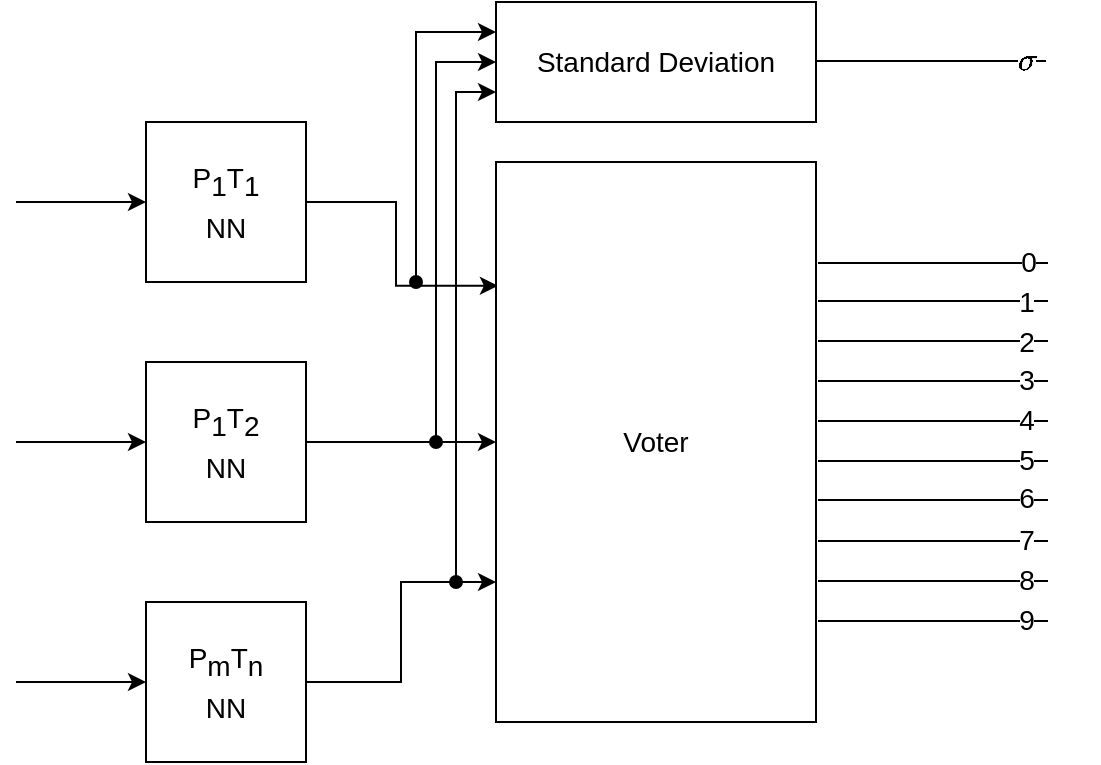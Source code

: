 <mxfile version="14.5.1" type="device"><diagram id="zeLVNS-zyTPiS4CfNWME" name="Page-1"><mxGraphModel dx="1106" dy="814" grid="1" gridSize="10" guides="1" tooltips="1" connect="1" arrows="1" fold="1" page="1" pageScale="1" pageWidth="850" pageHeight="1100" math="1" shadow="0"><root><mxCell id="0"/><mxCell id="1" parent="0"/><mxCell id="vd_s5nYqY-DfPZqU7Rta-11" style="edgeStyle=orthogonalEdgeStyle;rounded=0;orthogonalLoop=1;jettySize=auto;html=1;exitX=1;exitY=0.5;exitDx=0;exitDy=0;entryX=0.006;entryY=0.221;entryDx=0;entryDy=0;entryPerimeter=0;fontSize=14;" parent="1" source="vd_s5nYqY-DfPZqU7Rta-1" target="vd_s5nYqY-DfPZqU7Rta-7" edge="1"><mxGeometry relative="1" as="geometry"><Array as="points"><mxPoint x="310" y="200"/><mxPoint x="310" y="242"/></Array></mxGeometry></mxCell><mxCell id="vd_s5nYqY-DfPZqU7Rta-1" value="P&lt;sub style=&quot;font-size: 14px&quot;&gt;1&lt;/sub&gt;T&lt;sub style=&quot;font-size: 14px&quot;&gt;1&lt;br&gt;NN&lt;br&gt;&lt;/sub&gt;" style="whiteSpace=wrap;html=1;aspect=fixed;fontSize=14;" parent="1" vertex="1"><mxGeometry x="185" y="160" width="80" height="80" as="geometry"/></mxCell><mxCell id="vd_s5nYqY-DfPZqU7Rta-9" style="edgeStyle=orthogonalEdgeStyle;rounded=0;orthogonalLoop=1;jettySize=auto;html=1;exitX=1;exitY=0.5;exitDx=0;exitDy=0;fontSize=14;" parent="1" source="vd_s5nYqY-DfPZqU7Rta-2" target="vd_s5nYqY-DfPZqU7Rta-7" edge="1"><mxGeometry relative="1" as="geometry"/></mxCell><mxCell id="vd_s5nYqY-DfPZqU7Rta-2" value="P&lt;sub style=&quot;font-size: 14px&quot;&gt;1&lt;/sub&gt;T&lt;sub style=&quot;font-size: 14px&quot;&gt;2&lt;br&gt;NN&lt;br&gt;&lt;/sub&gt;" style="whiteSpace=wrap;html=1;aspect=fixed;fontSize=14;" parent="1" vertex="1"><mxGeometry x="185" y="280" width="80" height="80" as="geometry"/></mxCell><mxCell id="vd_s5nYqY-DfPZqU7Rta-10" style="edgeStyle=orthogonalEdgeStyle;rounded=0;orthogonalLoop=1;jettySize=auto;html=1;exitX=1;exitY=0.5;exitDx=0;exitDy=0;entryX=0;entryY=0.75;entryDx=0;entryDy=0;fontSize=14;" parent="1" source="vd_s5nYqY-DfPZqU7Rta-3" target="vd_s5nYqY-DfPZqU7Rta-7" edge="1"><mxGeometry relative="1" as="geometry"/></mxCell><mxCell id="vd_s5nYqY-DfPZqU7Rta-3" value="P&lt;sub style=&quot;font-size: 14px&quot;&gt;m&lt;/sub&gt;T&lt;sub style=&quot;font-size: 14px&quot;&gt;n&lt;br&gt;NN&lt;br&gt;&lt;/sub&gt;" style="whiteSpace=wrap;html=1;aspect=fixed;fontSize=14;" parent="1" vertex="1"><mxGeometry x="185" y="400" width="80" height="80" as="geometry"/></mxCell><mxCell id="vd_s5nYqY-DfPZqU7Rta-4" value="" style="endArrow=classic;html=1;entryX=0;entryY=0.5;entryDx=0;entryDy=0;fontSize=14;endFill=1;" parent="1" target="vd_s5nYqY-DfPZqU7Rta-1" edge="1"><mxGeometry width="50" height="50" relative="1" as="geometry"><mxPoint x="120" y="200" as="sourcePoint"/><mxPoint x="450" y="390" as="targetPoint"/></mxGeometry></mxCell><mxCell id="vd_s5nYqY-DfPZqU7Rta-5" value="" style="endArrow=classic;html=1;entryX=0;entryY=0.5;entryDx=0;entryDy=0;fontSize=14;endFill=1;" parent="1" target="vd_s5nYqY-DfPZqU7Rta-2" edge="1"><mxGeometry width="50" height="50" relative="1" as="geometry"><mxPoint x="120" y="320" as="sourcePoint"/><mxPoint x="150" y="300" as="targetPoint"/></mxGeometry></mxCell><mxCell id="vd_s5nYqY-DfPZqU7Rta-6" value="" style="endArrow=classic;html=1;entryX=0;entryY=0.5;entryDx=0;entryDy=0;fontSize=14;endFill=1;" parent="1" target="vd_s5nYqY-DfPZqU7Rta-3" edge="1"><mxGeometry width="50" height="50" relative="1" as="geometry"><mxPoint x="120" y="440" as="sourcePoint"/><mxPoint x="140" y="410" as="targetPoint"/></mxGeometry></mxCell><mxCell id="vd_s5nYqY-DfPZqU7Rta-7" value="Voter" style="rounded=0;whiteSpace=wrap;html=1;fontSize=14;" parent="1" vertex="1"><mxGeometry x="360" y="180" width="160" height="280" as="geometry"/></mxCell><mxCell id="vd_s5nYqY-DfPZqU7Rta-25" value="" style="endArrow=none;html=1;exitX=1;exitY=0.075;exitDx=0;exitDy=0;exitPerimeter=0;fontSize=14;" parent="1" edge="1"><mxGeometry width="50" height="50" relative="1" as="geometry"><mxPoint x="521" y="230.5" as="sourcePoint"/><mxPoint x="636" y="230.5" as="targetPoint"/></mxGeometry></mxCell><mxCell id="vd_s5nYqY-DfPZqU7Rta-50" value="0" style="edgeLabel;html=1;align=center;verticalAlign=middle;resizable=0;points=[];fontSize=14;" parent="vd_s5nYqY-DfPZqU7Rta-25" vertex="1" connectable="0"><mxGeometry x="0.826" y="1" relative="1" as="geometry"><mxPoint as="offset"/></mxGeometry></mxCell><mxCell id="vd_s5nYqY-DfPZqU7Rta-26" value="" style="endArrow=none;html=1;exitX=1;exitY=0.075;exitDx=0;exitDy=0;exitPerimeter=0;fontSize=14;" parent="1" edge="1"><mxGeometry width="50" height="50" relative="1" as="geometry"><mxPoint x="521" y="249.5" as="sourcePoint"/><mxPoint x="636" y="249.5" as="targetPoint"/></mxGeometry></mxCell><mxCell id="vd_s5nYqY-DfPZqU7Rta-52" value="1" style="edgeLabel;html=1;align=center;verticalAlign=middle;resizable=0;points=[];fontSize=14;" parent="vd_s5nYqY-DfPZqU7Rta-26" vertex="1" connectable="0"><mxGeometry x="0.809" relative="1" as="geometry"><mxPoint as="offset"/></mxGeometry></mxCell><mxCell id="vd_s5nYqY-DfPZqU7Rta-27" value="" style="endArrow=none;html=1;exitX=1;exitY=0.075;exitDx=0;exitDy=0;exitPerimeter=0;fontSize=14;" parent="1" edge="1"><mxGeometry width="50" height="50" relative="1" as="geometry"><mxPoint x="521" y="269.5" as="sourcePoint"/><mxPoint x="636" y="269.5" as="targetPoint"/></mxGeometry></mxCell><mxCell id="vd_s5nYqY-DfPZqU7Rta-53" value="2" style="edgeLabel;html=1;align=center;verticalAlign=middle;resizable=0;points=[];fontSize=14;" parent="vd_s5nYqY-DfPZqU7Rta-27" vertex="1" connectable="0"><mxGeometry x="0.809" relative="1" as="geometry"><mxPoint as="offset"/></mxGeometry></mxCell><mxCell id="vd_s5nYqY-DfPZqU7Rta-37" value="" style="endArrow=none;html=1;exitX=1;exitY=0.075;exitDx=0;exitDy=0;exitPerimeter=0;fontSize=14;" parent="1" edge="1"><mxGeometry width="50" height="50" relative="1" as="geometry"><mxPoint x="521" y="289.5" as="sourcePoint"/><mxPoint x="636" y="289.5" as="targetPoint"/></mxGeometry></mxCell><mxCell id="vd_s5nYqY-DfPZqU7Rta-57" value="3" style="edgeLabel;html=1;align=center;verticalAlign=middle;resizable=0;points=[];fontSize=14;" parent="vd_s5nYqY-DfPZqU7Rta-37" vertex="1" connectable="0"><mxGeometry x="0.809" y="1" relative="1" as="geometry"><mxPoint as="offset"/></mxGeometry></mxCell><mxCell id="vd_s5nYqY-DfPZqU7Rta-63" value="" style="endArrow=none;html=1;exitX=1;exitY=0.075;exitDx=0;exitDy=0;exitPerimeter=0;fontSize=14;" parent="1" edge="1"><mxGeometry width="50" height="50" relative="1" as="geometry"><mxPoint x="521" y="309.5" as="sourcePoint"/><mxPoint x="636" y="309.5" as="targetPoint"/></mxGeometry></mxCell><mxCell id="vd_s5nYqY-DfPZqU7Rta-64" value="4" style="edgeLabel;html=1;align=center;verticalAlign=middle;resizable=0;points=[];fontSize=14;" parent="vd_s5nYqY-DfPZqU7Rta-63" vertex="1" connectable="0"><mxGeometry x="0.809" y="1" relative="1" as="geometry"><mxPoint as="offset"/></mxGeometry></mxCell><mxCell id="vd_s5nYqY-DfPZqU7Rta-65" value="" style="endArrow=none;html=1;exitX=1;exitY=0.075;exitDx=0;exitDy=0;exitPerimeter=0;fontSize=14;" parent="1" edge="1"><mxGeometry width="50" height="50" relative="1" as="geometry"><mxPoint x="521" y="329.5" as="sourcePoint"/><mxPoint x="636" y="329.5" as="targetPoint"/></mxGeometry></mxCell><mxCell id="vd_s5nYqY-DfPZqU7Rta-66" value="5" style="edgeLabel;html=1;align=center;verticalAlign=middle;resizable=0;points=[];fontSize=14;" parent="vd_s5nYqY-DfPZqU7Rta-65" vertex="1" connectable="0"><mxGeometry x="0.809" y="1" relative="1" as="geometry"><mxPoint as="offset"/></mxGeometry></mxCell><mxCell id="vd_s5nYqY-DfPZqU7Rta-67" value="" style="endArrow=none;html=1;exitX=1;exitY=0.075;exitDx=0;exitDy=0;exitPerimeter=0;fontSize=14;" parent="1" edge="1"><mxGeometry width="50" height="50" relative="1" as="geometry"><mxPoint x="521" y="349" as="sourcePoint"/><mxPoint x="636" y="349" as="targetPoint"/></mxGeometry></mxCell><mxCell id="vd_s5nYqY-DfPZqU7Rta-68" value="6" style="edgeLabel;html=1;align=center;verticalAlign=middle;resizable=0;points=[];fontSize=14;" parent="vd_s5nYqY-DfPZqU7Rta-67" vertex="1" connectable="0"><mxGeometry x="0.809" y="1" relative="1" as="geometry"><mxPoint as="offset"/></mxGeometry></mxCell><mxCell id="vd_s5nYqY-DfPZqU7Rta-69" value="" style="endArrow=none;html=1;exitX=1;exitY=0.075;exitDx=0;exitDy=0;exitPerimeter=0;fontSize=14;" parent="1" edge="1"><mxGeometry width="50" height="50" relative="1" as="geometry"><mxPoint x="521" y="369.5" as="sourcePoint"/><mxPoint x="636" y="369.5" as="targetPoint"/></mxGeometry></mxCell><mxCell id="vd_s5nYqY-DfPZqU7Rta-70" value="7" style="edgeLabel;html=1;align=center;verticalAlign=middle;resizable=0;points=[];fontSize=14;" parent="vd_s5nYqY-DfPZqU7Rta-69" vertex="1" connectable="0"><mxGeometry x="0.809" y="1" relative="1" as="geometry"><mxPoint as="offset"/></mxGeometry></mxCell><mxCell id="vd_s5nYqY-DfPZqU7Rta-71" value="" style="endArrow=none;html=1;exitX=1;exitY=0.075;exitDx=0;exitDy=0;exitPerimeter=0;fontSize=14;" parent="1" edge="1"><mxGeometry width="50" height="50" relative="1" as="geometry"><mxPoint x="521" y="389.5" as="sourcePoint"/><mxPoint x="636" y="389.5" as="targetPoint"/></mxGeometry></mxCell><mxCell id="vd_s5nYqY-DfPZqU7Rta-72" value="8" style="edgeLabel;html=1;align=center;verticalAlign=middle;resizable=0;points=[];fontSize=14;" parent="vd_s5nYqY-DfPZqU7Rta-71" vertex="1" connectable="0"><mxGeometry x="0.809" y="1" relative="1" as="geometry"><mxPoint as="offset"/></mxGeometry></mxCell><mxCell id="vd_s5nYqY-DfPZqU7Rta-73" value="" style="endArrow=none;html=1;exitX=1;exitY=0.075;exitDx=0;exitDy=0;exitPerimeter=0;fontSize=14;" parent="1" edge="1"><mxGeometry width="50" height="50" relative="1" as="geometry"><mxPoint x="521" y="409.5" as="sourcePoint"/><mxPoint x="636" y="409.5" as="targetPoint"/></mxGeometry></mxCell><mxCell id="vd_s5nYqY-DfPZqU7Rta-74" value="9" style="edgeLabel;html=1;align=center;verticalAlign=middle;resizable=0;points=[];fontSize=14;" parent="vd_s5nYqY-DfPZqU7Rta-73" vertex="1" connectable="0"><mxGeometry x="0.809" y="1" relative="1" as="geometry"><mxPoint as="offset"/></mxGeometry></mxCell><mxCell id="vd_s5nYqY-DfPZqU7Rta-75" value="Standard Deviation" style="rounded=0;whiteSpace=wrap;html=1;fontSize=14;" parent="1" vertex="1"><mxGeometry x="360" y="100" width="160" height="60" as="geometry"/></mxCell><mxCell id="vd_s5nYqY-DfPZqU7Rta-77" value="" style="endArrow=classic;html=1;shadow=0;strokeColor=#000000;entryX=0;entryY=0.25;entryDx=0;entryDy=0;edgeStyle=orthogonalEdgeStyle;rounded=0;endSize=6;startArrow=oval;startFill=1;fontSize=14;endFill=1;" parent="1" target="vd_s5nYqY-DfPZqU7Rta-75" edge="1"><mxGeometry width="50" height="50" relative="1" as="geometry"><mxPoint x="320" y="240" as="sourcePoint"/><mxPoint x="450" y="390" as="targetPoint"/><Array as="points"><mxPoint x="320" y="115"/></Array></mxGeometry></mxCell><mxCell id="vd_s5nYqY-DfPZqU7Rta-78" value="" style="endArrow=classic;html=1;shadow=0;strokeColor=#000000;entryX=0;entryY=0.5;entryDx=0;entryDy=0;edgeStyle=orthogonalEdgeStyle;rounded=0;startArrow=oval;startFill=1;fontSize=14;endFill=1;" parent="1" target="vd_s5nYqY-DfPZqU7Rta-75" edge="1"><mxGeometry width="50" height="50" relative="1" as="geometry"><mxPoint x="330" y="320" as="sourcePoint"/><mxPoint x="410" y="600" as="targetPoint"/><Array as="points"><mxPoint x="330" y="320"/><mxPoint x="330" y="130"/></Array></mxGeometry></mxCell><mxCell id="vd_s5nYqY-DfPZqU7Rta-79" value="" style="endArrow=classic;html=1;shadow=0;strokeColor=#000000;entryX=0;entryY=0.75;entryDx=0;entryDy=0;rounded=0;edgeStyle=orthogonalEdgeStyle;startArrow=oval;startFill=1;fontSize=14;endFill=1;" parent="1" target="vd_s5nYqY-DfPZqU7Rta-75" edge="1"><mxGeometry width="50" height="50" relative="1" as="geometry"><mxPoint x="340" y="390" as="sourcePoint"/><mxPoint x="450" y="390" as="targetPoint"/><Array as="points"><mxPoint x="340" y="145"/></Array></mxGeometry></mxCell><mxCell id="vd_s5nYqY-DfPZqU7Rta-80" value="" style="endArrow=none;html=1;exitX=1;exitY=0.075;exitDx=0;exitDy=0;exitPerimeter=0;fontSize=14;" parent="1" edge="1"><mxGeometry width="50" height="50" relative="1" as="geometry"><mxPoint x="520" y="129.5" as="sourcePoint"/><mxPoint x="635" y="129.5" as="targetPoint"/></mxGeometry></mxCell><mxCell id="vd_s5nYqY-DfPZqU7Rta-81" value="$$\sigma$$" style="edgeLabel;html=1;align=center;verticalAlign=middle;resizable=0;points=[];fontFamily=Helvetica;fontSize=14;" parent="vd_s5nYqY-DfPZqU7Rta-80" vertex="1" connectable="0"><mxGeometry x="0.826" y="1" relative="1" as="geometry"><mxPoint as="offset"/></mxGeometry></mxCell></root></mxGraphModel></diagram></mxfile>